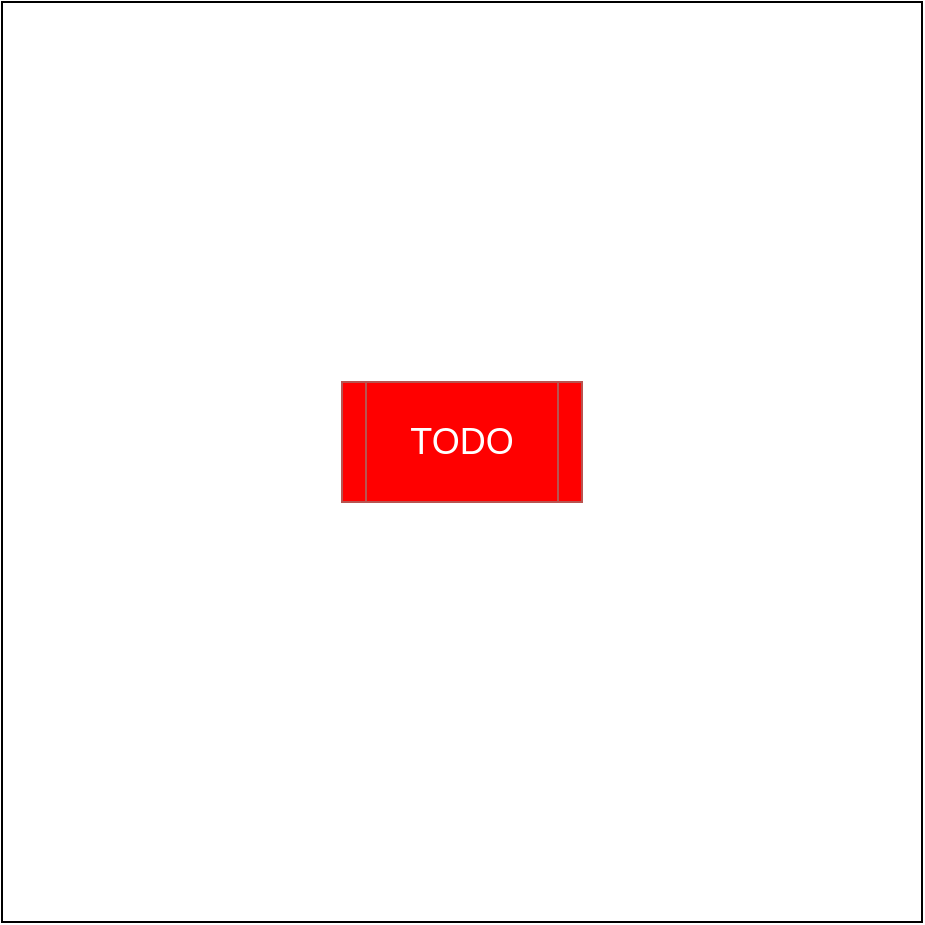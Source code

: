 <mxfile version="26.2.2">
  <diagram name="Page-1" id="0wghy-_5AJdwAbZWL-an">
    <mxGraphModel dx="1236" dy="883" grid="1" gridSize="10" guides="1" tooltips="1" connect="1" arrows="1" fold="1" page="1" pageScale="1" pageWidth="1169" pageHeight="827" math="0" shadow="0">
      <root>
        <mxCell id="0" />
        <mxCell id="1" parent="0" />
        <mxCell id="tj5Sxe3z3oY5EF2eKa60-1" value="" style="whiteSpace=wrap;html=1;aspect=fixed;" vertex="1" parent="1">
          <mxGeometry x="370" y="20" width="460" height="460" as="geometry" />
        </mxCell>
        <mxCell id="tj5Sxe3z3oY5EF2eKa60-3" value="&lt;font style=&quot;font-size: 18px; color: rgb(255, 255, 255);&quot;&gt;TODO&lt;/font&gt;" style="shape=process;whiteSpace=wrap;html=1;backgroundOutline=1;fillColor=#FF0000;strokeColor=#b85450;" vertex="1" parent="1">
          <mxGeometry x="540" y="210" width="120" height="60" as="geometry" />
        </mxCell>
      </root>
    </mxGraphModel>
  </diagram>
</mxfile>

